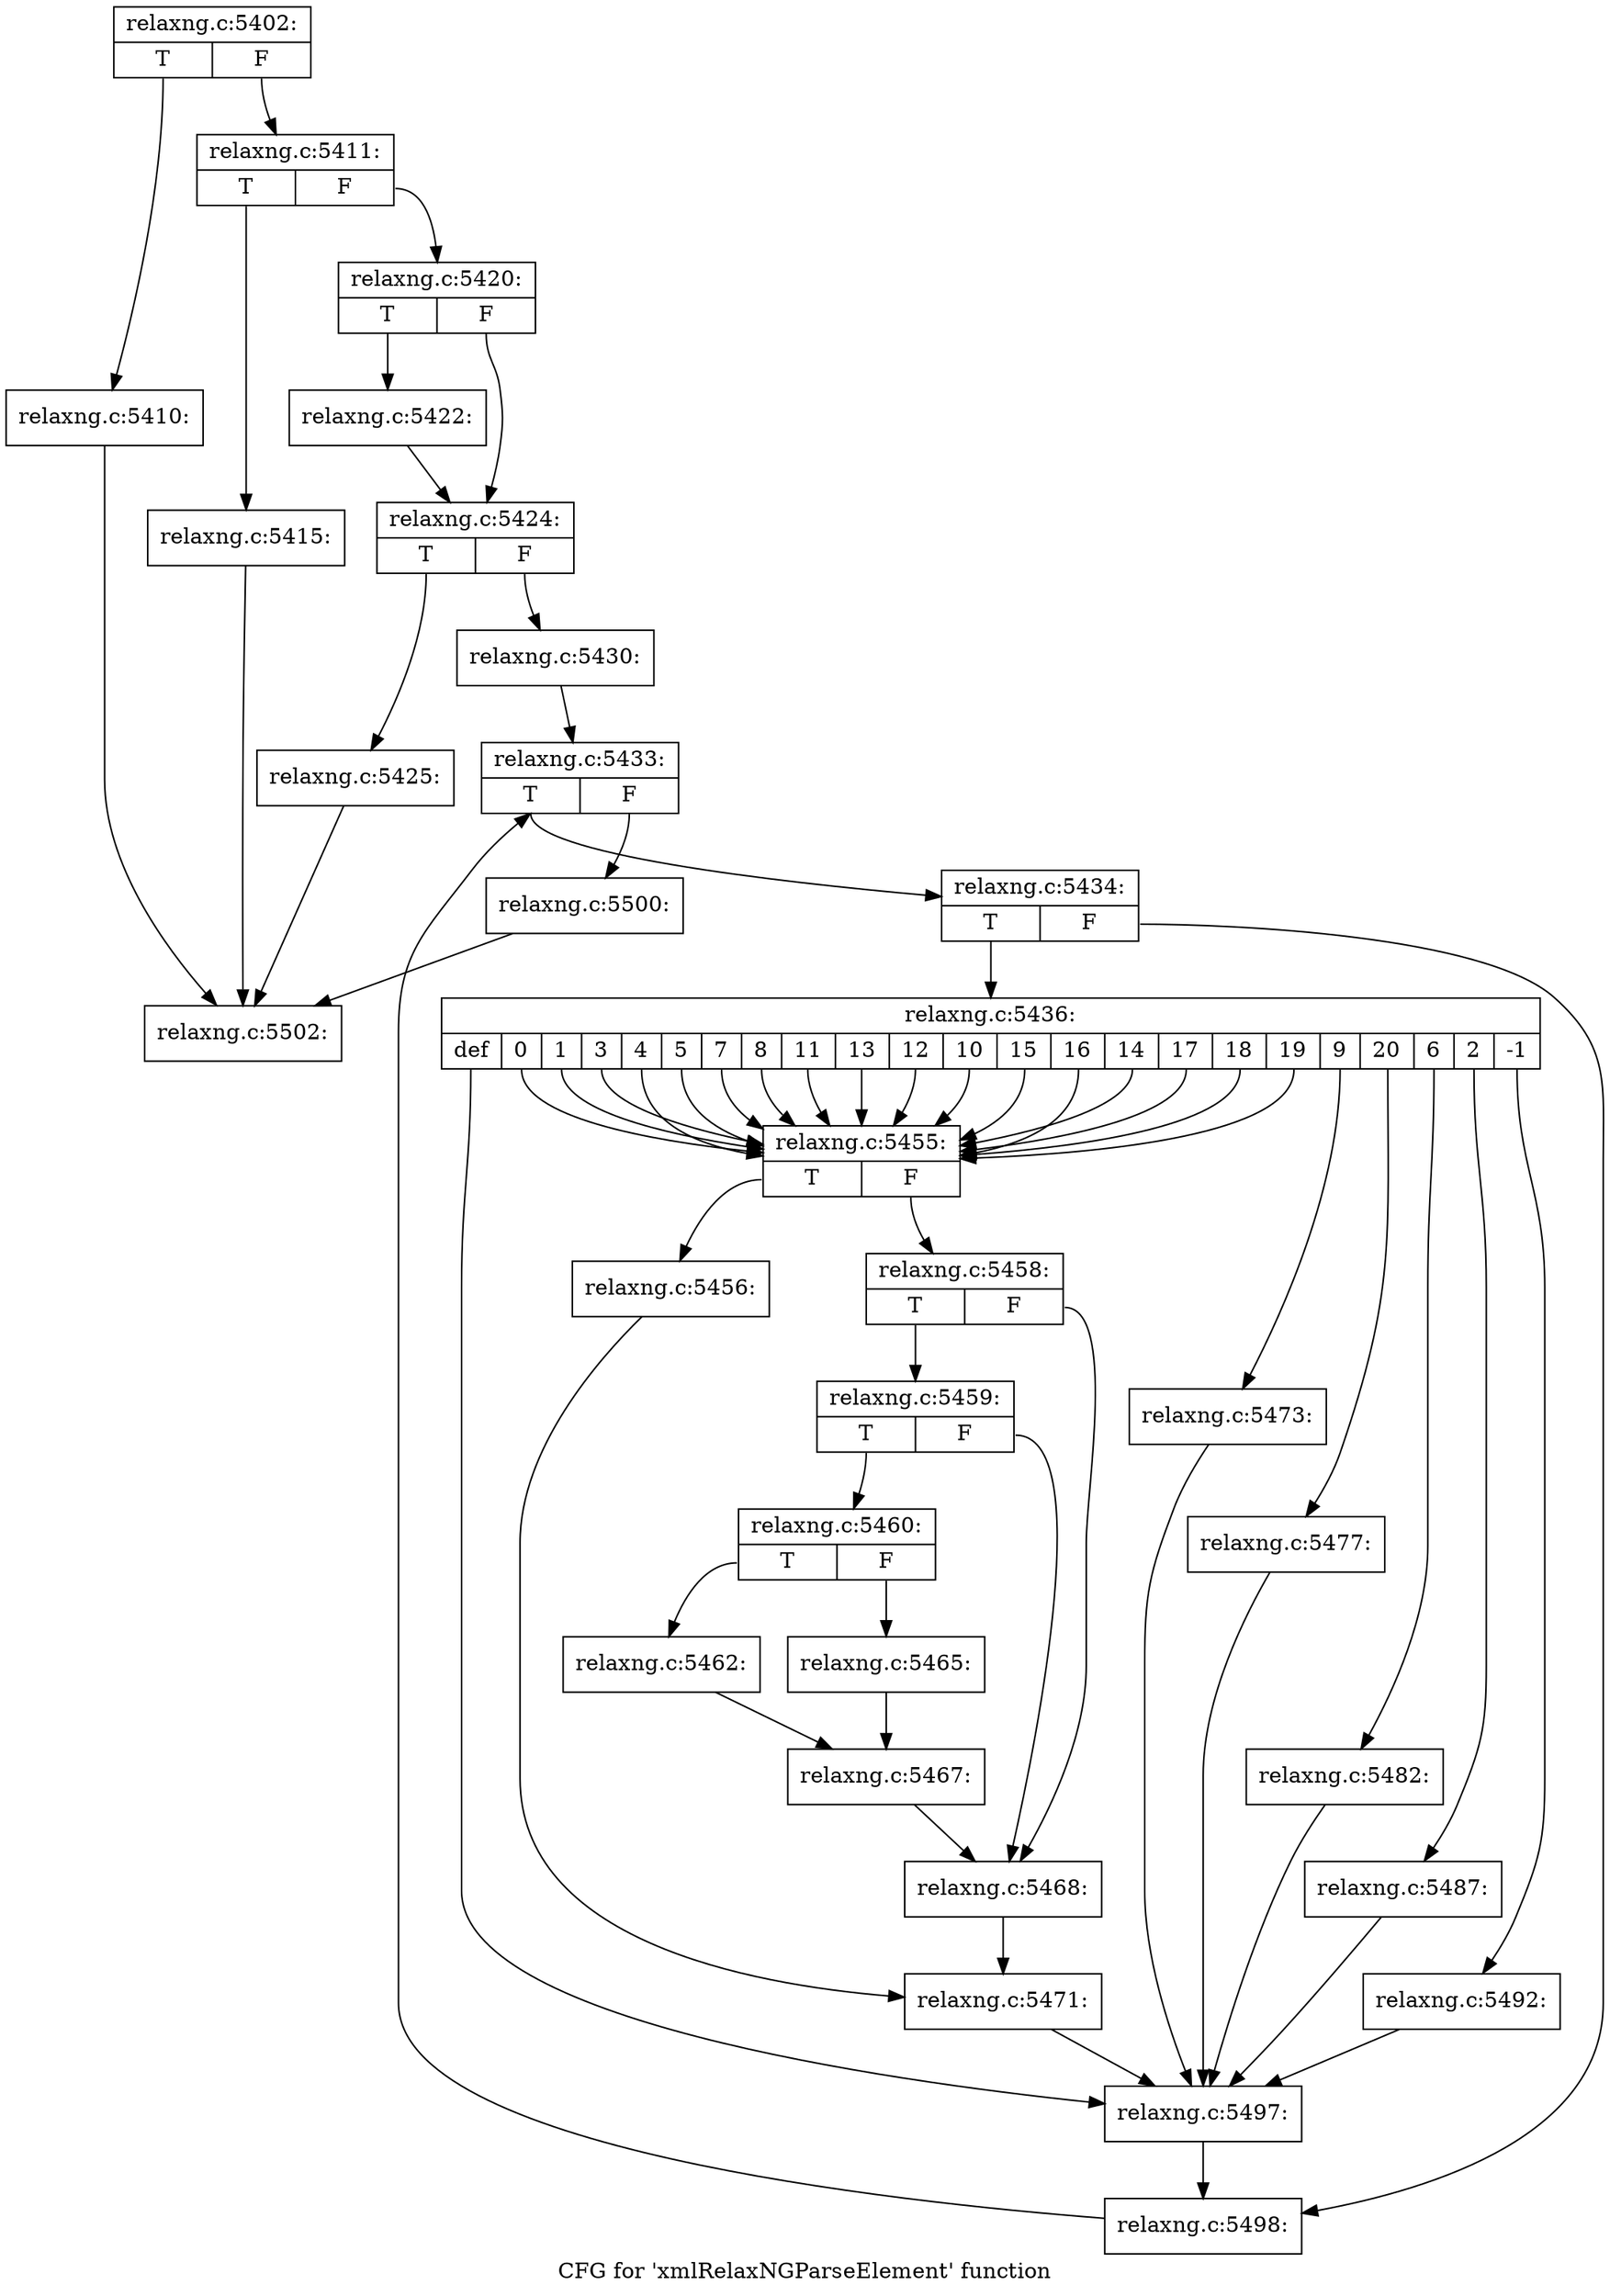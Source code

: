 digraph "CFG for 'xmlRelaxNGParseElement' function" {
	label="CFG for 'xmlRelaxNGParseElement' function";

	Node0x3c4aeb0 [shape=record,label="{relaxng.c:5402:|{<s0>T|<s1>F}}"];
	Node0x3c4aeb0:s0 -> Node0x3c53910;
	Node0x3c4aeb0:s1 -> Node0x3c53960;
	Node0x3c53910 [shape=record,label="{relaxng.c:5410:}"];
	Node0x3c53910 -> Node0x3c4b070;
	Node0x3c53960 [shape=record,label="{relaxng.c:5411:|{<s0>T|<s1>F}}"];
	Node0x3c53960:s0 -> Node0x3c54670;
	Node0x3c53960:s1 -> Node0x3c546c0;
	Node0x3c54670 [shape=record,label="{relaxng.c:5415:}"];
	Node0x3c54670 -> Node0x3c4b070;
	Node0x3c546c0 [shape=record,label="{relaxng.c:5420:|{<s0>T|<s1>F}}"];
	Node0x3c546c0:s0 -> Node0x3c55a50;
	Node0x3c546c0:s1 -> Node0x3c55ed0;
	Node0x3c55a50 [shape=record,label="{relaxng.c:5422:}"];
	Node0x3c55a50 -> Node0x3c55ed0;
	Node0x3c55ed0 [shape=record,label="{relaxng.c:5424:|{<s0>T|<s1>F}}"];
	Node0x3c55ed0:s0 -> Node0x3c562d0;
	Node0x3c55ed0:s1 -> Node0x3c56320;
	Node0x3c562d0 [shape=record,label="{relaxng.c:5425:}"];
	Node0x3c562d0 -> Node0x3c4b070;
	Node0x3c56320 [shape=record,label="{relaxng.c:5430:}"];
	Node0x3c56320 -> Node0x3c57220;
	Node0x3c57220 [shape=record,label="{relaxng.c:5433:|{<s0>T|<s1>F}}"];
	Node0x3c57220:s0 -> Node0x3c575d0;
	Node0x3c57220:s1 -> Node0x3c57400;
	Node0x3c575d0 [shape=record,label="{relaxng.c:5434:|{<s0>T|<s1>F}}"];
	Node0x3c575d0:s0 -> Node0x3c57900;
	Node0x3c575d0:s1 -> Node0x3c57950;
	Node0x3c57900 [shape=record,label="{relaxng.c:5436:|{<s0>def|<s1>0|<s2>1|<s3>3|<s4>4|<s5>5|<s6>7|<s7>8|<s8>11|<s9>13|<s10>12|<s11>10|<s12>15|<s13>16|<s14>14|<s15>17|<s16>18|<s17>19|<s18>9|<s19>20|<s20>6|<s21>2|<s22>-1}}"];
	Node0x3c57900:s0 -> Node0x3c57ea0;
	Node0x3c57900:s1 -> Node0x3c583b0;
	Node0x3c57900:s2 -> Node0x3c583b0;
	Node0x3c57900:s3 -> Node0x3c583b0;
	Node0x3c57900:s4 -> Node0x3c583b0;
	Node0x3c57900:s5 -> Node0x3c583b0;
	Node0x3c57900:s6 -> Node0x3c583b0;
	Node0x3c57900:s7 -> Node0x3c583b0;
	Node0x3c57900:s8 -> Node0x3c583b0;
	Node0x3c57900:s9 -> Node0x3c583b0;
	Node0x3c57900:s10 -> Node0x3c583b0;
	Node0x3c57900:s11 -> Node0x3c583b0;
	Node0x3c57900:s12 -> Node0x3c583b0;
	Node0x3c57900:s13 -> Node0x3c583b0;
	Node0x3c57900:s14 -> Node0x3c583b0;
	Node0x3c57900:s15 -> Node0x3c583b0;
	Node0x3c57900:s16 -> Node0x3c583b0;
	Node0x3c57900:s17 -> Node0x3c583b0;
	Node0x3c57900:s18 -> Node0x3c5b2d0;
	Node0x3c57900:s19 -> Node0x3c5ba20;
	Node0x3c57900:s20 -> Node0x3c5c010;
	Node0x3c57900:s21 -> Node0x3c5c5c0;
	Node0x3c57900:s22 -> Node0x3c5cb70;
	Node0x3c583b0 [shape=record,label="{relaxng.c:5455:|{<s0>T|<s1>F}}"];
	Node0x3c583b0:s0 -> Node0x3c555c0;
	Node0x3c583b0:s1 -> Node0x3c55970;
	Node0x3c555c0 [shape=record,label="{relaxng.c:5456:}"];
	Node0x3c555c0 -> Node0x3c55920;
	Node0x3c55970 [shape=record,label="{relaxng.c:5458:|{<s0>T|<s1>F}}"];
	Node0x3c55970:s0 -> Node0x3c58f40;
	Node0x3c55970:s1 -> Node0x3c58ef0;
	Node0x3c58f40 [shape=record,label="{relaxng.c:5459:|{<s0>T|<s1>F}}"];
	Node0x3c58f40:s0 -> Node0x3c58ea0;
	Node0x3c58f40:s1 -> Node0x3c58ef0;
	Node0x3c58ea0 [shape=record,label="{relaxng.c:5460:|{<s0>T|<s1>F}}"];
	Node0x3c58ea0:s0 -> Node0x3c59b90;
	Node0x3c58ea0:s1 -> Node0x3c59c30;
	Node0x3c59b90 [shape=record,label="{relaxng.c:5462:}"];
	Node0x3c59b90 -> Node0x3c59be0;
	Node0x3c59c30 [shape=record,label="{relaxng.c:5465:}"];
	Node0x3c59c30 -> Node0x3c59be0;
	Node0x3c59be0 [shape=record,label="{relaxng.c:5467:}"];
	Node0x3c59be0 -> Node0x3c58ef0;
	Node0x3c58ef0 [shape=record,label="{relaxng.c:5468:}"];
	Node0x3c58ef0 -> Node0x3c55920;
	Node0x3c55920 [shape=record,label="{relaxng.c:5471:}"];
	Node0x3c55920 -> Node0x3c57ea0;
	Node0x3c5b2d0 [shape=record,label="{relaxng.c:5473:}"];
	Node0x3c5b2d0 -> Node0x3c57ea0;
	Node0x3c5ba20 [shape=record,label="{relaxng.c:5477:}"];
	Node0x3c5ba20 -> Node0x3c57ea0;
	Node0x3c5c010 [shape=record,label="{relaxng.c:5482:}"];
	Node0x3c5c010 -> Node0x3c57ea0;
	Node0x3c5c5c0 [shape=record,label="{relaxng.c:5487:}"];
	Node0x3c5c5c0 -> Node0x3c57ea0;
	Node0x3c5cb70 [shape=record,label="{relaxng.c:5492:}"];
	Node0x3c5cb70 -> Node0x3c57ea0;
	Node0x3c57ea0 [shape=record,label="{relaxng.c:5497:}"];
	Node0x3c57ea0 -> Node0x3c57950;
	Node0x3c57950 [shape=record,label="{relaxng.c:5498:}"];
	Node0x3c57950 -> Node0x3c57220;
	Node0x3c57400 [shape=record,label="{relaxng.c:5500:}"];
	Node0x3c57400 -> Node0x3c4b070;
	Node0x3c4b070 [shape=record,label="{relaxng.c:5502:}"];
}
